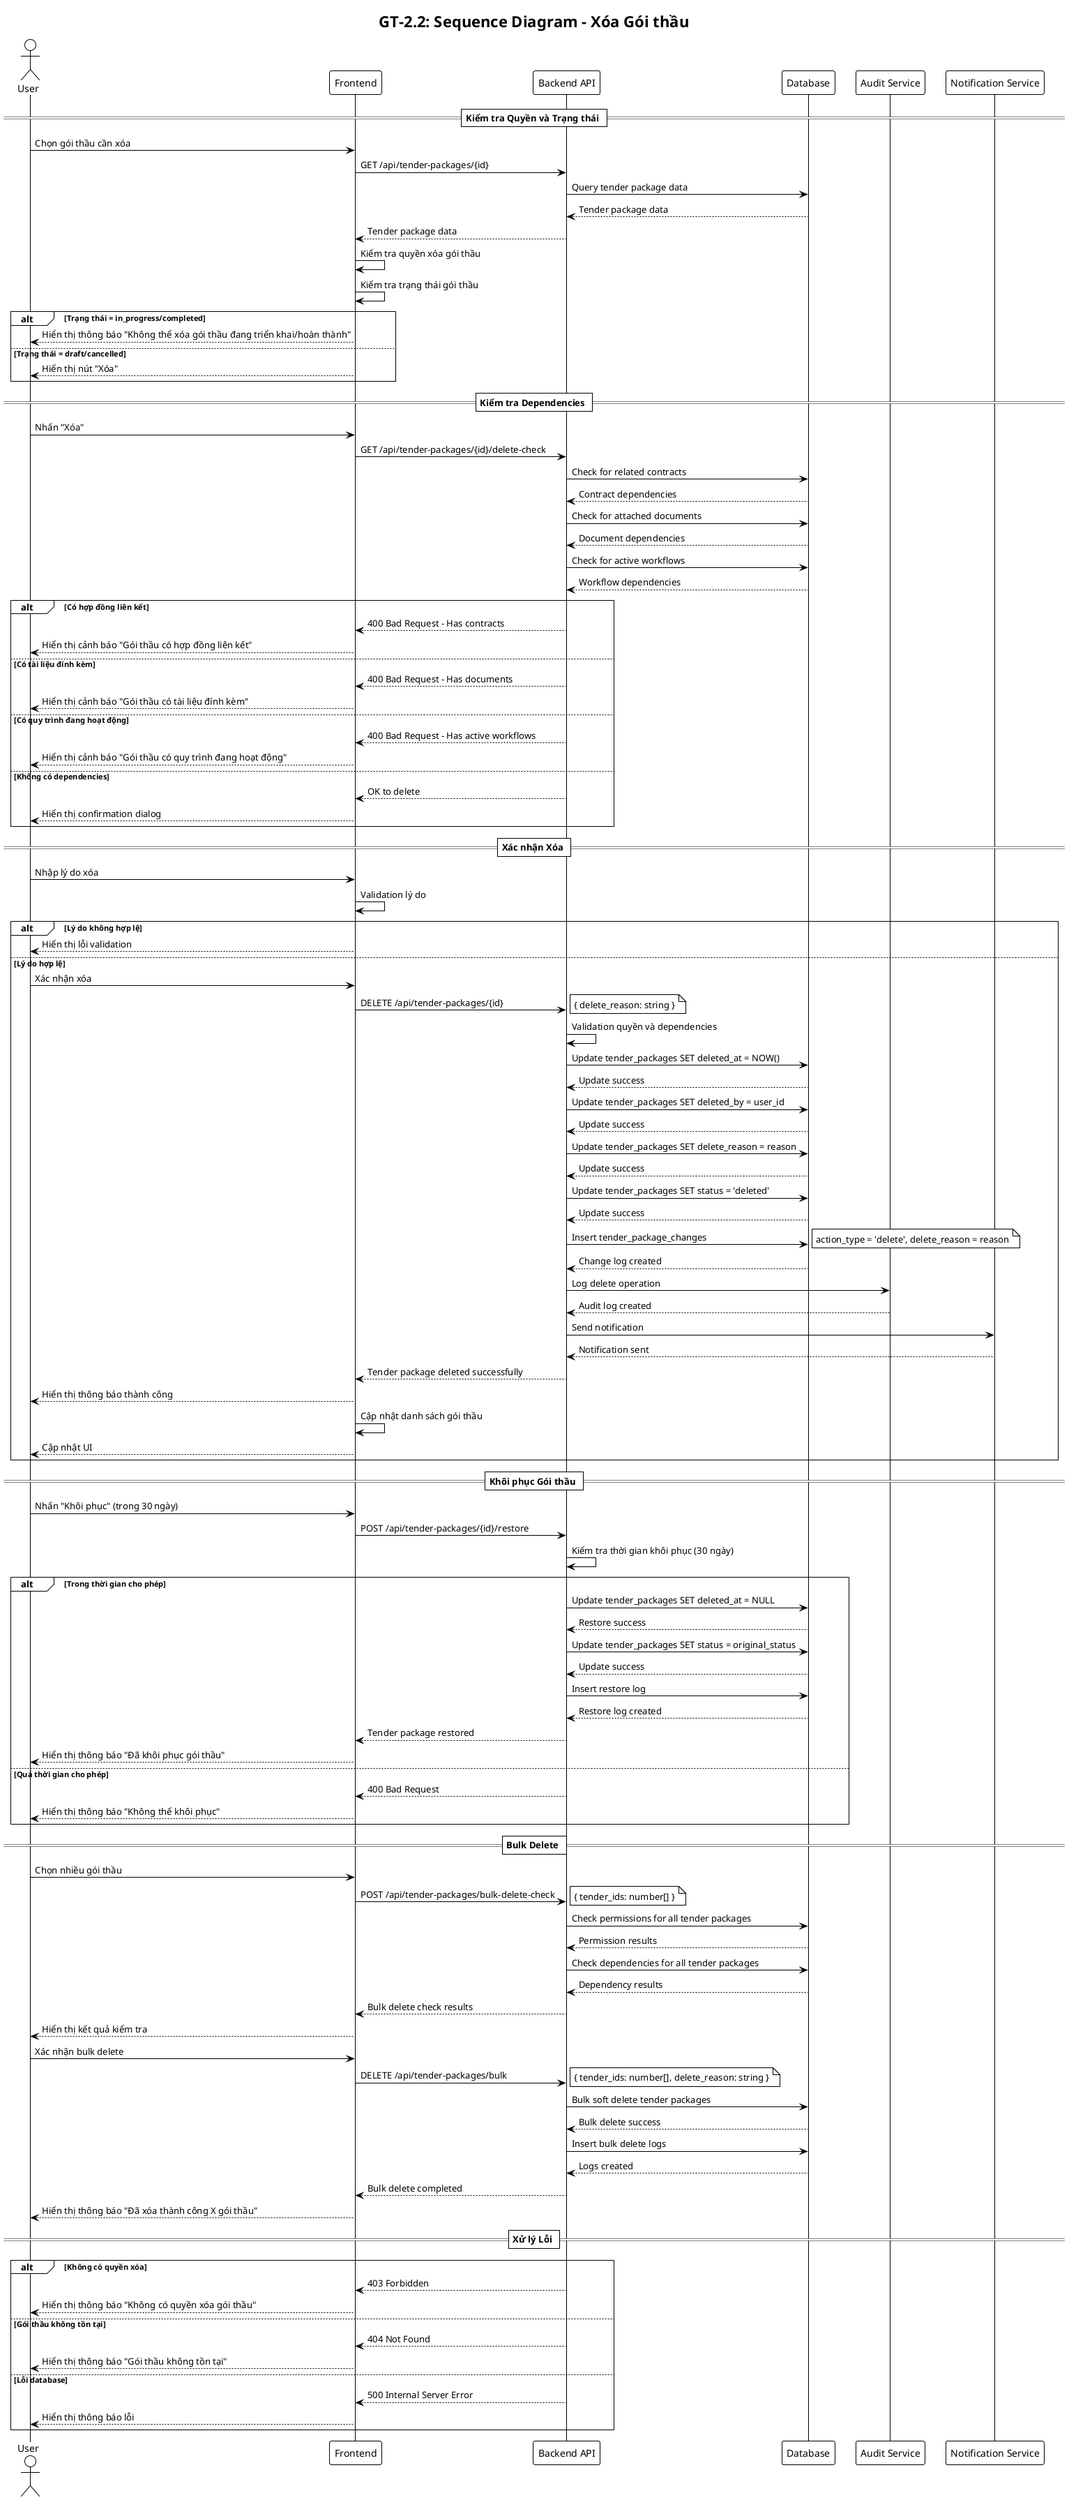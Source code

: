 @startuml GT-2.2 Sequence Diagram
!theme plain
skinparam sequenceFontSize 12

title GT-2.2: Sequence Diagram - Xóa Gói thầu

actor User as U
participant "Frontend" as F
participant "Backend API" as B
participant "Database" as D
participant "Audit Service" as A
participant "Notification Service" as N

== Kiểm tra Quyền và Trạng thái ==

U -> F: Chọn gói thầu cần xóa
F -> B: GET /api/tender-packages/{id}
B -> D: Query tender package data
D --> B: Tender package data
B --> F: Tender package data

F -> F: Kiểm tra quyền xóa gói thầu
F -> F: Kiểm tra trạng thái gói thầu

alt Trạng thái = in_progress/completed
    F --> U: Hiển thị thông báo "Không thể xóa gói thầu đang triển khai/hoàn thành"
else Trạng thái = draft/cancelled
    F --> U: Hiển thị nút "Xóa"
end

== Kiểm tra Dependencies ==

U -> F: Nhấn "Xóa"
F -> B: GET /api/tender-packages/{id}/delete-check
B -> D: Check for related contracts
D --> B: Contract dependencies
B -> D: Check for attached documents
D --> B: Document dependencies
B -> D: Check for active workflows
D --> B: Workflow dependencies

alt Có hợp đồng liên kết
    B --> F: 400 Bad Request - Has contracts
    F --> U: Hiển thị cảnh báo "Gói thầu có hợp đồng liên kết"
else Có tài liệu đính kèm
    B --> F: 400 Bad Request - Has documents
    F --> U: Hiển thị cảnh báo "Gói thầu có tài liệu đính kèm"
else Có quy trình đang hoạt động
    B --> F: 400 Bad Request - Has active workflows
    F --> U: Hiển thị cảnh báo "Gói thầu có quy trình đang hoạt động"
else Không có dependencies
    B --> F: OK to delete
    F --> U: Hiển thị confirmation dialog
end

== Xác nhận Xóa ==

U -> F: Nhập lý do xóa
F -> F: Validation lý do

alt Lý do không hợp lệ
    F --> U: Hiển thị lỗi validation
else Lý do hợp lệ
    U -> F: Xác nhận xóa
    F -> B: DELETE /api/tender-packages/{id}
    note right: { delete_reason: string }
    
    B -> B: Validation quyền và dependencies
    B -> D: Update tender_packages SET deleted_at = NOW()
    D --> B: Update success
    B -> D: Update tender_packages SET deleted_by = user_id
    D --> B: Update success
    B -> D: Update tender_packages SET delete_reason = reason
    D --> B: Update success
    B -> D: Update tender_packages SET status = 'deleted'
    D --> B: Update success
    
    B -> D: Insert tender_package_changes
    note right: action_type = 'delete', delete_reason = reason
    D --> B: Change log created
    
    B -> A: Log delete operation
    A --> B: Audit log created
    
    B -> N: Send notification
    N --> B: Notification sent
    
    B --> F: Tender package deleted successfully
    F --> U: Hiển thị thông báo thành công
    F -> F: Cập nhật danh sách gói thầu
    F --> U: Cập nhật UI
end

== Khôi phục Gói thầu ==

U -> F: Nhấn "Khôi phục" (trong 30 ngày)
F -> B: POST /api/tender-packages/{id}/restore
B -> B: Kiểm tra thời gian khôi phục (30 ngày)

alt Trong thời gian cho phép
    B -> D: Update tender_packages SET deleted_at = NULL
    D --> B: Restore success
    B -> D: Update tender_packages SET status = original_status
    D --> B: Update success
    B -> D: Insert restore log
    D --> B: Restore log created
    B --> F: Tender package restored
    F --> U: Hiển thị thông báo "Đã khôi phục gói thầu"
else Quá thời gian cho phép
    B --> F: 400 Bad Request
    F --> U: Hiển thị thông báo "Không thể khôi phục"
end

== Bulk Delete ==

U -> F: Chọn nhiều gói thầu
F -> B: POST /api/tender-packages/bulk-delete-check
note right: { tender_ids: number[] }

B -> D: Check permissions for all tender packages
D --> B: Permission results
B -> D: Check dependencies for all tender packages
D --> B: Dependency results

B --> F: Bulk delete check results
F --> U: Hiển thị kết quả kiểm tra

U -> F: Xác nhận bulk delete
F -> B: DELETE /api/tender-packages/bulk
note right: { tender_ids: number[], delete_reason: string }

B -> D: Bulk soft delete tender packages
D --> B: Bulk delete success
B -> D: Insert bulk delete logs
D --> B: Logs created
B --> F: Bulk delete completed
F --> U: Hiển thị thông báo "Đã xóa thành công X gói thầu"

== Xử lý Lỗi ==

alt Không có quyền xóa
    B --> F: 403 Forbidden
    F --> U: Hiển thị thông báo "Không có quyền xóa gói thầu"
else Gói thầu không tồn tại
    B --> F: 404 Not Found
    F --> U: Hiển thị thông báo "Gói thầu không tồn tại"
else Lỗi database
    B --> F: 500 Internal Server Error
    F --> U: Hiển thị thông báo lỗi
end

@enduml
